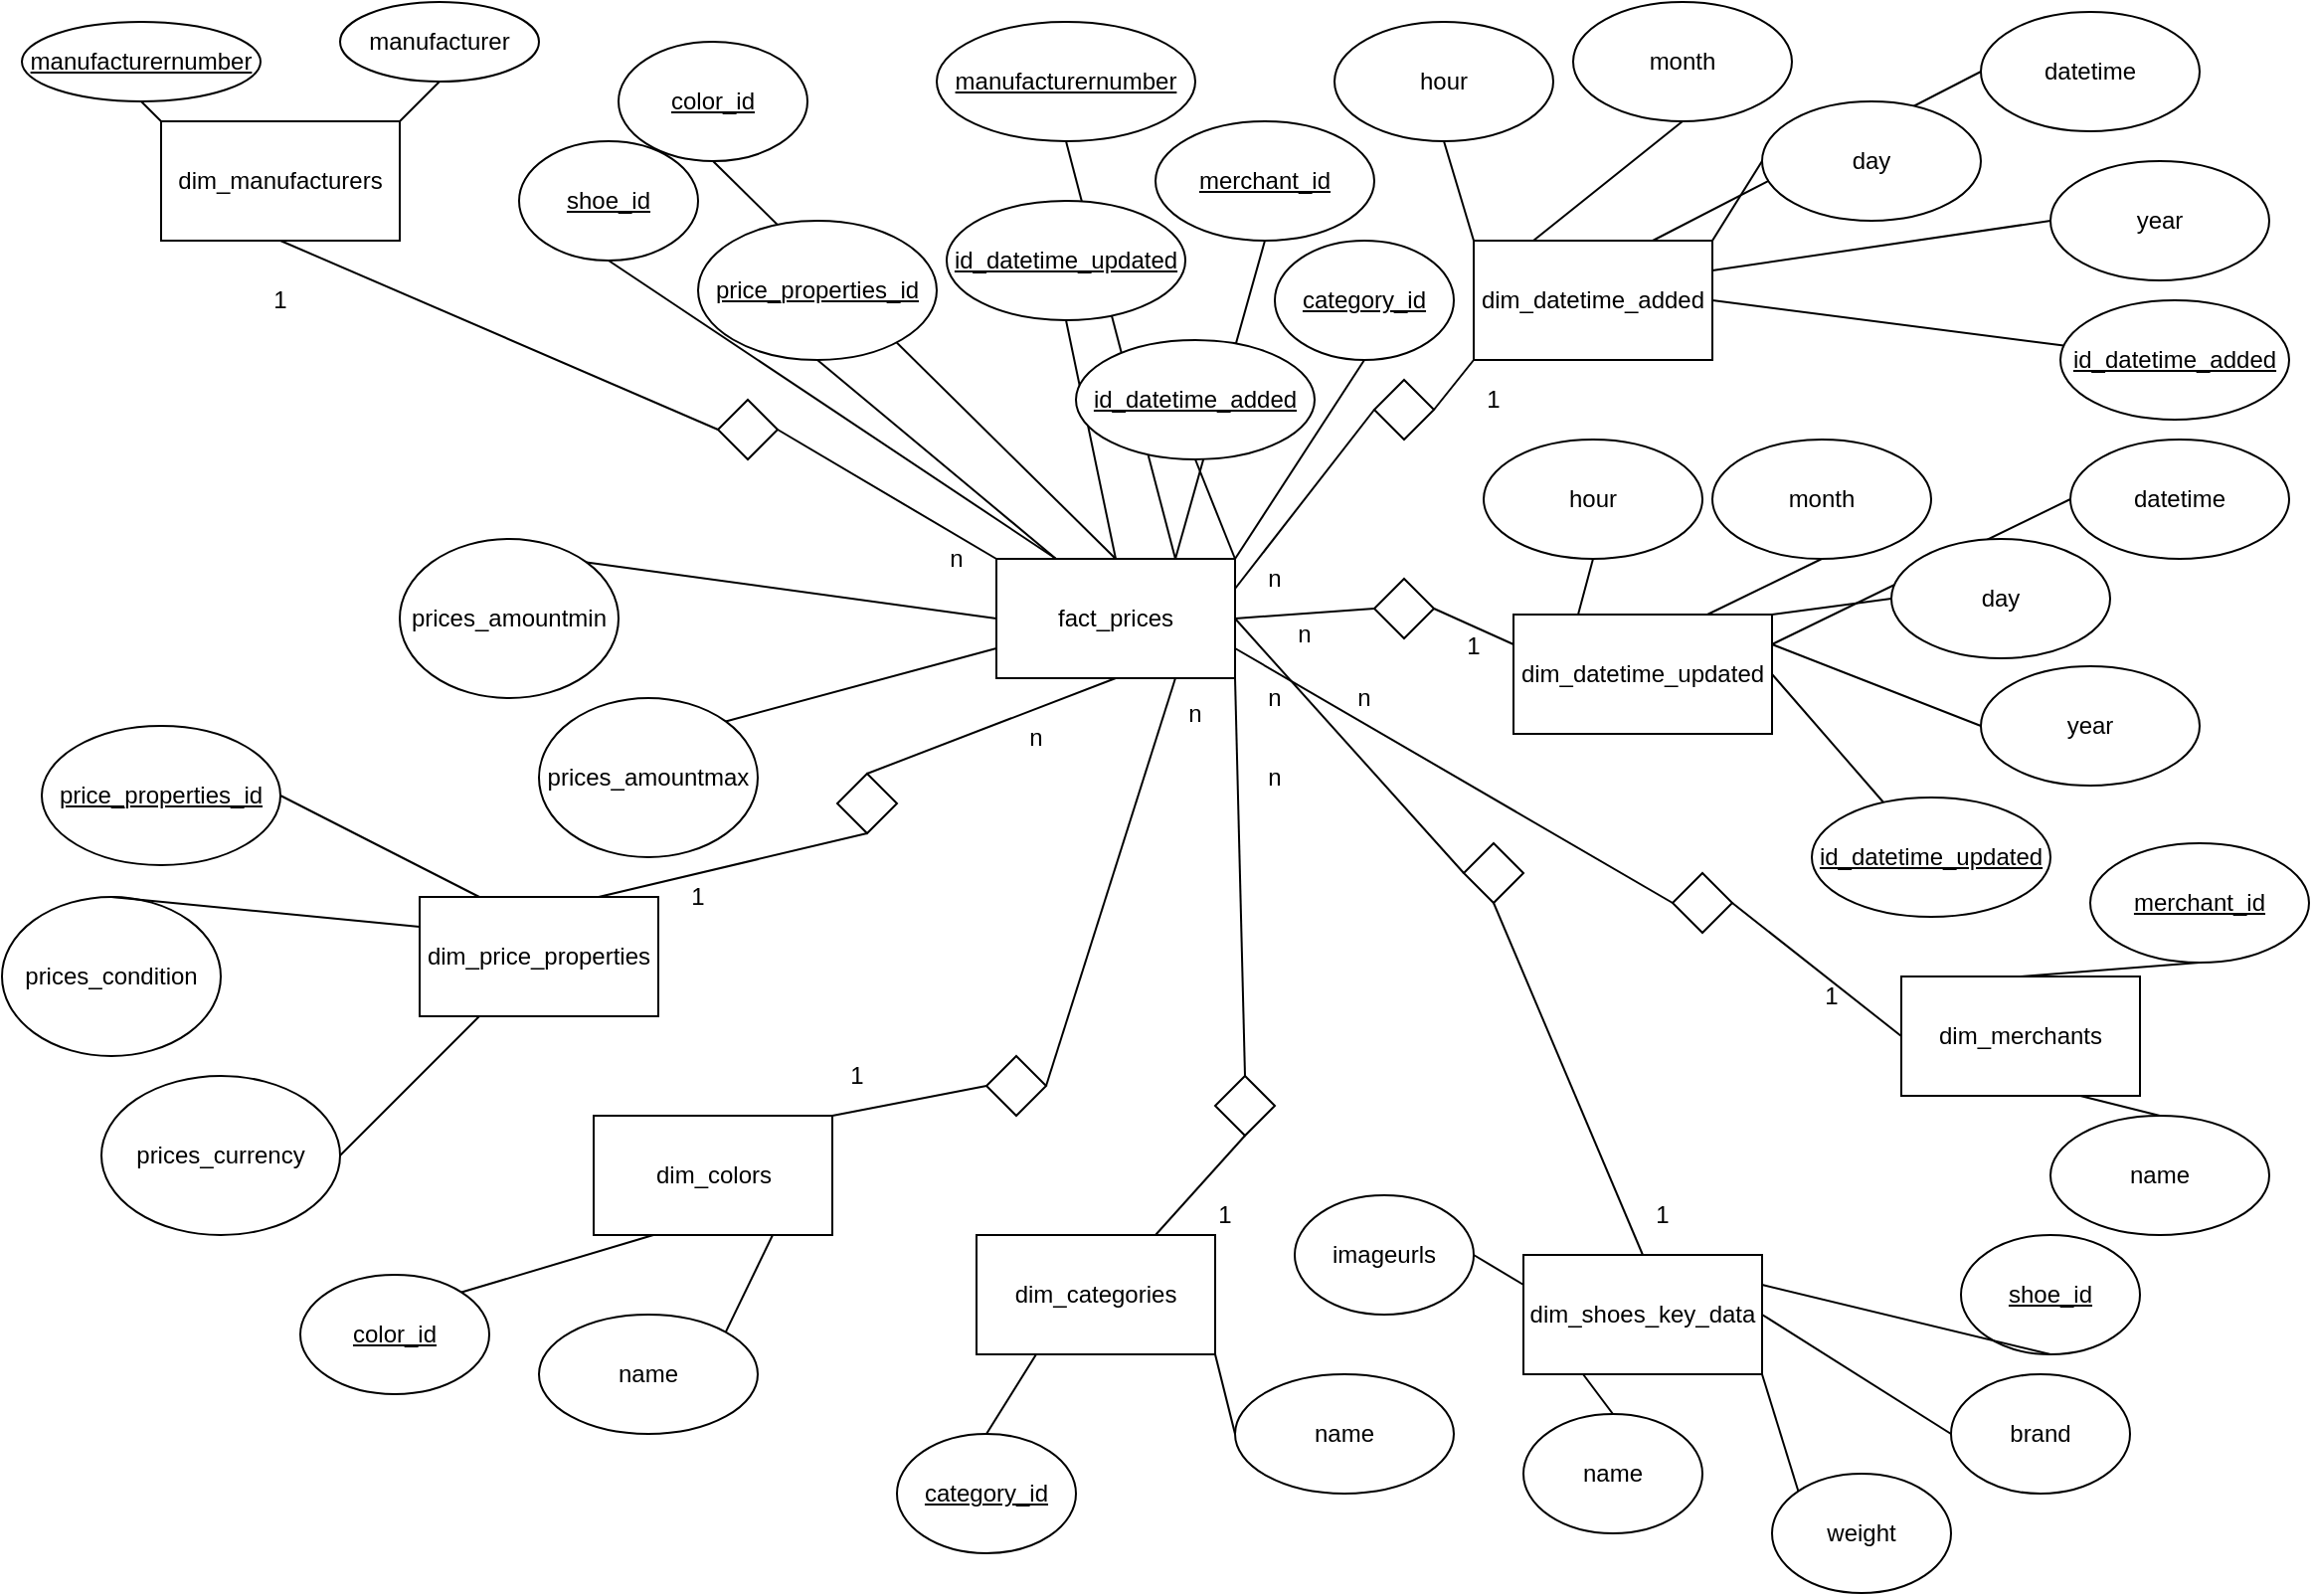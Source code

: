 <mxfile version="17.2.4" type="device"><diagram id="G5-eMCKx-v2R43UTRQHc" name="Seite-1"><mxGraphModel dx="1342" dy="1025" grid="1" gridSize="10" guides="1" tooltips="1" connect="1" arrows="1" fold="1" page="1" pageScale="1" pageWidth="1169" pageHeight="827" math="0" shadow="0"><root><mxCell id="0"/><mxCell id="1" parent="0"/><mxCell id="Bftpo9-n0Jz7RpB1XLd3-3" value="" style="endArrow=none;html=1;entryX=0;entryY=0.5;entryDx=0;entryDy=0;exitX=1;exitY=0.25;exitDx=0;exitDy=0;" edge="1" parent="1" target="Bftpo9-n0Jz7RpB1XLd3-4" source="89u8BPrS_BYqAdpew1-S-1"><mxGeometry width="50" height="50" relative="1" as="geometry"><mxPoint x="877.5" y="345" as="sourcePoint"/><mxPoint x="1082.5" y="320" as="targetPoint"/></mxGeometry></mxCell><mxCell id="Bftpo9-n0Jz7RpB1XLd3-2" value="" style="endArrow=none;html=1;entryX=0;entryY=0.5;entryDx=0;entryDy=0;exitX=0.75;exitY=0;exitDx=0;exitDy=0;" edge="1" parent="1" target="Bftpo9-n0Jz7RpB1XLd3-1" source="UDR4d4buY-KJg0Z06JHz-38"><mxGeometry width="50" height="50" relative="1" as="geometry"><mxPoint x="970" y="85" as="sourcePoint"/><mxPoint x="1035" y="105" as="targetPoint"/></mxGeometry></mxCell><mxCell id="89u8BPrS_BYqAdpew1-S-20" value="" style="endArrow=none;html=1;rounded=0;entryX=0.5;entryY=1;entryDx=0;entryDy=0;exitX=0.5;exitY=0;exitDx=0;exitDy=0;" parent="1" source="UDR4d4buY-KJg0Z06JHz-1" target="89u8BPrS_BYqAdpew1-S-17" edge="1"><mxGeometry width="50" height="50" relative="1" as="geometry"><mxPoint x="960" y="440" as="sourcePoint"/><mxPoint x="1010" y="390" as="targetPoint"/></mxGeometry></mxCell><mxCell id="UDR4d4buY-KJg0Z06JHz-93" value="" style="endArrow=none;html=1;entryX=0.5;entryY=1;entryDx=0;entryDy=0;exitX=0.75;exitY=0;exitDx=0;exitDy=0;" parent="1" source="UDR4d4buY-KJg0Z06JHz-1" target="UDR4d4buY-KJg0Z06JHz-20" edge="1"><mxGeometry width="50" height="50" relative="1" as="geometry"><mxPoint x="720" y="370" as="sourcePoint"/><mxPoint x="770" y="320" as="targetPoint"/></mxGeometry></mxCell><mxCell id="5wCv0b--MJAMVADPDnrX-3" value="" style="endArrow=none;html=1;exitX=0.5;exitY=1;exitDx=0;exitDy=0;entryX=0.75;entryY=0;entryDx=0;entryDy=0;" parent="1" source="UDR4d4buY-KJg0Z06JHz-87" target="UDR4d4buY-KJg0Z06JHz-1" edge="1"><mxGeometry width="50" height="50" relative="1" as="geometry"><mxPoint x="740" y="400" as="sourcePoint"/><mxPoint x="790" y="350" as="targetPoint"/></mxGeometry></mxCell><mxCell id="UDR4d4buY-KJg0Z06JHz-123" value="" style="endArrow=none;html=1;entryX=0.75;entryY=1;entryDx=0;entryDy=0;exitX=1;exitY=0.5;exitDx=0;exitDy=0;" parent="1" source="UDR4d4buY-KJg0Z06JHz-113" target="UDR4d4buY-KJg0Z06JHz-1" edge="1"><mxGeometry width="50" height="50" relative="1" as="geometry"><mxPoint x="750" y="440" as="sourcePoint"/><mxPoint x="800" y="390" as="targetPoint"/></mxGeometry></mxCell><mxCell id="UDR4d4buY-KJg0Z06JHz-104" value="" style="endArrow=none;html=1;entryX=0.5;entryY=1;entryDx=0;entryDy=0;exitX=0.5;exitY=0;exitDx=0;exitDy=0;" parent="1" source="UDR4d4buY-KJg0Z06JHz-1" target="UDR4d4buY-KJg0Z06JHz-80" edge="1"><mxGeometry width="50" height="50" relative="1" as="geometry"><mxPoint x="700" y="350" as="sourcePoint"/><mxPoint x="750" y="300" as="targetPoint"/></mxGeometry></mxCell><mxCell id="UDR4d4buY-KJg0Z06JHz-1" value="fact_prices" style="rounded=0;whiteSpace=wrap;html=1;" parent="1" vertex="1"><mxGeometry x="500" y="290" width="120" height="60" as="geometry"/></mxCell><mxCell id="UDR4d4buY-KJg0Z06JHz-2" value="dim_manufacturers" style="rounded=0;whiteSpace=wrap;html=1;" parent="1" vertex="1"><mxGeometry x="80" y="70" width="120" height="60" as="geometry"/></mxCell><mxCell id="UDR4d4buY-KJg0Z06JHz-3" value="dim_shoes_key_data" style="rounded=0;whiteSpace=wrap;html=1;" parent="1" vertex="1"><mxGeometry x="765" y="640" width="120" height="60" as="geometry"/></mxCell><mxCell id="UDR4d4buY-KJg0Z06JHz-4" value="" style="rhombus;whiteSpace=wrap;html=1;" parent="1" vertex="1"><mxGeometry x="360" y="210" width="30" height="30" as="geometry"/></mxCell><mxCell id="UDR4d4buY-KJg0Z06JHz-5" value="" style="rhombus;whiteSpace=wrap;html=1;" parent="1" vertex="1"><mxGeometry x="735" y="433" width="30" height="30" as="geometry"/></mxCell><mxCell id="UDR4d4buY-KJg0Z06JHz-8" value="" style="endArrow=none;html=1;entryX=0;entryY=0;entryDx=0;entryDy=0;exitX=1;exitY=0.5;exitDx=0;exitDy=0;" parent="1" source="UDR4d4buY-KJg0Z06JHz-4" target="UDR4d4buY-KJg0Z06JHz-1" edge="1"><mxGeometry width="50" height="50" relative="1" as="geometry"><mxPoint x="520" y="520" as="sourcePoint"/><mxPoint x="570" y="470" as="targetPoint"/></mxGeometry></mxCell><mxCell id="UDR4d4buY-KJg0Z06JHz-9" value="" style="endArrow=none;html=1;entryX=0;entryY=0.5;entryDx=0;entryDy=0;exitX=0.5;exitY=1;exitDx=0;exitDy=0;" parent="1" source="UDR4d4buY-KJg0Z06JHz-2" target="UDR4d4buY-KJg0Z06JHz-4" edge="1"><mxGeometry width="50" height="50" relative="1" as="geometry"><mxPoint x="520" y="520" as="sourcePoint"/><mxPoint x="570" y="470" as="targetPoint"/></mxGeometry></mxCell><mxCell id="UDR4d4buY-KJg0Z06JHz-10" value="" style="endArrow=none;html=1;entryX=1;entryY=0.5;entryDx=0;entryDy=0;exitX=0;exitY=0.5;exitDx=0;exitDy=0;" parent="1" source="UDR4d4buY-KJg0Z06JHz-5" target="UDR4d4buY-KJg0Z06JHz-1" edge="1"><mxGeometry width="50" height="50" relative="1" as="geometry"><mxPoint x="520" y="520" as="sourcePoint"/><mxPoint x="570" y="470" as="targetPoint"/></mxGeometry></mxCell><mxCell id="UDR4d4buY-KJg0Z06JHz-11" value="" style="endArrow=none;html=1;entryX=0.5;entryY=1;entryDx=0;entryDy=0;exitX=0.5;exitY=0;exitDx=0;exitDy=0;" parent="1" source="UDR4d4buY-KJg0Z06JHz-3" target="UDR4d4buY-KJg0Z06JHz-5" edge="1"><mxGeometry width="50" height="50" relative="1" as="geometry"><mxPoint x="520" y="520" as="sourcePoint"/><mxPoint x="570" y="470" as="targetPoint"/></mxGeometry></mxCell><mxCell id="UDR4d4buY-KJg0Z06JHz-12" value="n" style="text;html=1;strokeColor=none;fillColor=none;align=center;verticalAlign=middle;whiteSpace=wrap;rounded=0;" parent="1" vertex="1"><mxGeometry x="460" y="280" width="40" height="20" as="geometry"/></mxCell><mxCell id="UDR4d4buY-KJg0Z06JHz-13" value="n" style="text;html=1;strokeColor=none;fillColor=none;align=center;verticalAlign=middle;whiteSpace=wrap;rounded=0;" parent="1" vertex="1"><mxGeometry x="620" y="350" width="40" height="20" as="geometry"/></mxCell><mxCell id="UDR4d4buY-KJg0Z06JHz-14" value="1" style="text;html=1;strokeColor=none;fillColor=none;align=center;verticalAlign=middle;whiteSpace=wrap;rounded=0;" parent="1" vertex="1"><mxGeometry x="815" y="610" width="40" height="20" as="geometry"/></mxCell><mxCell id="UDR4d4buY-KJg0Z06JHz-15" value="1" style="text;html=1;strokeColor=none;fillColor=none;align=center;verticalAlign=middle;whiteSpace=wrap;rounded=0;" parent="1" vertex="1"><mxGeometry x="120" y="150" width="40" height="20" as="geometry"/></mxCell><mxCell id="UDR4d4buY-KJg0Z06JHz-16" value="&lt;u&gt;shoe_id&lt;/u&gt;" style="ellipse;whiteSpace=wrap;html=1;" parent="1" vertex="1"><mxGeometry x="985" y="630" width="90" height="60" as="geometry"/></mxCell><mxCell id="UDR4d4buY-KJg0Z06JHz-17" value="" style="endArrow=none;html=1;entryX=1;entryY=0.25;entryDx=0;entryDy=0;exitX=0.5;exitY=1;exitDx=0;exitDy=0;" parent="1" source="UDR4d4buY-KJg0Z06JHz-16" target="UDR4d4buY-KJg0Z06JHz-3" edge="1"><mxGeometry width="50" height="50" relative="1" as="geometry"><mxPoint x="670" y="350" as="sourcePoint"/><mxPoint x="670" y="300" as="targetPoint"/></mxGeometry></mxCell><mxCell id="UDR4d4buY-KJg0Z06JHz-18" value="brand" style="ellipse;whiteSpace=wrap;html=1;" parent="1" vertex="1"><mxGeometry x="980" y="700" width="90" height="60" as="geometry"/></mxCell><mxCell id="UDR4d4buY-KJg0Z06JHz-19" value="" style="endArrow=none;html=1;entryX=1;entryY=0.5;entryDx=0;entryDy=0;exitX=0;exitY=0.5;exitDx=0;exitDy=0;" parent="1" source="UDR4d4buY-KJg0Z06JHz-18" target="UDR4d4buY-KJg0Z06JHz-3" edge="1"><mxGeometry width="50" height="50" relative="1" as="geometry"><mxPoint x="620" y="550" as="sourcePoint"/><mxPoint x="670" y="500" as="targetPoint"/></mxGeometry></mxCell><mxCell id="UDR4d4buY-KJg0Z06JHz-20" value="&lt;u&gt;manufacturernumber&lt;/u&gt;" style="ellipse;whiteSpace=wrap;html=1;" parent="1" vertex="1"><mxGeometry x="470" y="20" width="130" height="60" as="geometry"/></mxCell><mxCell id="UDR4d4buY-KJg0Z06JHz-21" value="&lt;u&gt;shoe_id&lt;/u&gt;" style="ellipse;whiteSpace=wrap;html=1;" parent="1" vertex="1"><mxGeometry x="260" y="80" width="90" height="60" as="geometry"/></mxCell><mxCell id="UDR4d4buY-KJg0Z06JHz-22" value="" style="endArrow=none;html=1;entryX=0.5;entryY=1;entryDx=0;entryDy=0;exitX=0.25;exitY=0;exitDx=0;exitDy=0;" parent="1" source="UDR4d4buY-KJg0Z06JHz-1" target="UDR4d4buY-KJg0Z06JHz-21" edge="1"><mxGeometry width="50" height="50" relative="1" as="geometry"><mxPoint x="620" y="350" as="sourcePoint"/><mxPoint x="670" y="300" as="targetPoint"/></mxGeometry></mxCell><mxCell id="UDR4d4buY-KJg0Z06JHz-24" value="&lt;u&gt;manufacturernumber&lt;/u&gt;" style="ellipse;whiteSpace=wrap;html=1;" parent="1" vertex="1"><mxGeometry x="10" y="20" width="120" height="40" as="geometry"/></mxCell><mxCell id="UDR4d4buY-KJg0Z06JHz-25" value="" style="endArrow=none;html=1;entryX=0.5;entryY=1;entryDx=0;entryDy=0;exitX=0;exitY=0;exitDx=0;exitDy=0;" parent="1" source="UDR4d4buY-KJg0Z06JHz-2" target="UDR4d4buY-KJg0Z06JHz-24" edge="1"><mxGeometry width="50" height="50" relative="1" as="geometry"><mxPoint x="620" y="250" as="sourcePoint"/><mxPoint x="670" y="200" as="targetPoint"/></mxGeometry></mxCell><mxCell id="UDR4d4buY-KJg0Z06JHz-26" value="manufacturer" style="ellipse;whiteSpace=wrap;html=1;" parent="1" vertex="1"><mxGeometry x="170" y="10" width="100" height="40" as="geometry"/></mxCell><mxCell id="UDR4d4buY-KJg0Z06JHz-27" value="" style="endArrow=none;html=1;entryX=0.5;entryY=1;entryDx=0;entryDy=0;exitX=1;exitY=0;exitDx=0;exitDy=0;" parent="1" source="UDR4d4buY-KJg0Z06JHz-2" target="UDR4d4buY-KJg0Z06JHz-26" edge="1"><mxGeometry width="50" height="50" relative="1" as="geometry"><mxPoint x="620" y="250" as="sourcePoint"/><mxPoint x="670" y="200" as="targetPoint"/></mxGeometry></mxCell><mxCell id="UDR4d4buY-KJg0Z06JHz-28" value="prices_amountmin" style="ellipse;whiteSpace=wrap;html=1;" parent="1" vertex="1"><mxGeometry x="200" y="280" width="110" height="80" as="geometry"/></mxCell><mxCell id="UDR4d4buY-KJg0Z06JHz-29" value="prices_amountmax" style="ellipse;whiteSpace=wrap;html=1;" parent="1" vertex="1"><mxGeometry x="270" y="360" width="110" height="80" as="geometry"/></mxCell><mxCell id="UDR4d4buY-KJg0Z06JHz-30" value="" style="endArrow=none;html=1;entryX=1;entryY=0;entryDx=0;entryDy=0;exitX=0;exitY=0.5;exitDx=0;exitDy=0;" parent="1" source="UDR4d4buY-KJg0Z06JHz-1" target="UDR4d4buY-KJg0Z06JHz-28" edge="1"><mxGeometry width="50" height="50" relative="1" as="geometry"><mxPoint x="620" y="350" as="sourcePoint"/><mxPoint x="670" y="300" as="targetPoint"/></mxGeometry></mxCell><mxCell id="UDR4d4buY-KJg0Z06JHz-32" value="prices_currency" style="ellipse;whiteSpace=wrap;html=1;" parent="1" vertex="1"><mxGeometry x="50" y="550" width="120" height="80" as="geometry"/></mxCell><mxCell id="UDR4d4buY-KJg0Z06JHz-36" value="prices_condition" style="ellipse;whiteSpace=wrap;html=1;" parent="1" vertex="1"><mxGeometry y="460" width="110" height="80" as="geometry"/></mxCell><mxCell id="UDR4d4buY-KJg0Z06JHz-37" value="dim_price_properties" style="rounded=0;whiteSpace=wrap;html=1;" parent="1" vertex="1"><mxGeometry x="210" y="460" width="120" height="60" as="geometry"/></mxCell><mxCell id="UDR4d4buY-KJg0Z06JHz-38" value="dim_datetime_added" style="rounded=0;whiteSpace=wrap;html=1;" parent="1" vertex="1"><mxGeometry x="740" y="130" width="120" height="60" as="geometry"/></mxCell><mxCell id="UDR4d4buY-KJg0Z06JHz-40" value="" style="rhombus;whiteSpace=wrap;html=1;" parent="1" vertex="1"><mxGeometry x="690" y="200" width="30" height="30" as="geometry"/></mxCell><mxCell id="UDR4d4buY-KJg0Z06JHz-41" value="" style="endArrow=none;html=1;entryX=0;entryY=0.5;entryDx=0;entryDy=0;exitX=1;exitY=0.25;exitDx=0;exitDy=0;" parent="1" source="UDR4d4buY-KJg0Z06JHz-1" target="UDR4d4buY-KJg0Z06JHz-40" edge="1"><mxGeometry width="50" height="50" relative="1" as="geometry"><mxPoint x="650" y="300" as="sourcePoint"/><mxPoint x="710" y="360" as="targetPoint"/></mxGeometry></mxCell><mxCell id="UDR4d4buY-KJg0Z06JHz-42" value="" style="endArrow=none;html=1;entryX=0;entryY=1;entryDx=0;entryDy=0;exitX=1;exitY=0.5;exitDx=0;exitDy=0;" parent="1" source="UDR4d4buY-KJg0Z06JHz-40" target="UDR4d4buY-KJg0Z06JHz-38" edge="1"><mxGeometry width="50" height="50" relative="1" as="geometry"><mxPoint x="660" y="410" as="sourcePoint"/><mxPoint x="710" y="360" as="targetPoint"/></mxGeometry></mxCell><mxCell id="UDR4d4buY-KJg0Z06JHz-46" value="" style="endArrow=none;html=1;exitX=0.5;exitY=0;exitDx=0;exitDy=0;entryX=0;entryY=0.25;entryDx=0;entryDy=0;" parent="1" source="UDR4d4buY-KJg0Z06JHz-36" target="UDR4d4buY-KJg0Z06JHz-37" edge="1"><mxGeometry width="50" height="50" relative="1" as="geometry"><mxPoint x="660" y="410" as="sourcePoint"/><mxPoint x="710" y="360" as="targetPoint"/></mxGeometry></mxCell><mxCell id="UDR4d4buY-KJg0Z06JHz-48" value="" style="rhombus;whiteSpace=wrap;html=1;" parent="1" vertex="1"><mxGeometry x="420" y="398" width="30" height="30" as="geometry"/></mxCell><mxCell id="UDR4d4buY-KJg0Z06JHz-50" value="" style="endArrow=none;html=1;exitX=0.5;exitY=0;exitDx=0;exitDy=0;entryX=0.5;entryY=1;entryDx=0;entryDy=0;" parent="1" source="UDR4d4buY-KJg0Z06JHz-48" target="UDR4d4buY-KJg0Z06JHz-1" edge="1"><mxGeometry width="50" height="50" relative="1" as="geometry"><mxPoint x="660" y="410" as="sourcePoint"/><mxPoint x="710" y="360" as="targetPoint"/></mxGeometry></mxCell><mxCell id="UDR4d4buY-KJg0Z06JHz-51" value="" style="endArrow=none;html=1;exitX=0.75;exitY=0;exitDx=0;exitDy=0;entryX=0.5;entryY=1;entryDx=0;entryDy=0;" parent="1" source="UDR4d4buY-KJg0Z06JHz-37" target="UDR4d4buY-KJg0Z06JHz-48" edge="1"><mxGeometry width="50" height="50" relative="1" as="geometry"><mxPoint x="660" y="410" as="sourcePoint"/><mxPoint x="710" y="360" as="targetPoint"/></mxGeometry></mxCell><mxCell id="UDR4d4buY-KJg0Z06JHz-53" value="n" style="text;html=1;strokeColor=none;fillColor=none;align=center;verticalAlign=middle;whiteSpace=wrap;rounded=0;" parent="1" vertex="1"><mxGeometry x="620" y="290" width="40" height="20" as="geometry"/></mxCell><mxCell id="UDR4d4buY-KJg0Z06JHz-56" value="1" style="text;html=1;strokeColor=none;fillColor=none;align=center;verticalAlign=middle;whiteSpace=wrap;rounded=0;" parent="1" vertex="1"><mxGeometry x="730" y="200" width="40" height="20" as="geometry"/></mxCell><mxCell id="UDR4d4buY-KJg0Z06JHz-57" value="1" style="text;html=1;strokeColor=none;fillColor=none;align=center;verticalAlign=middle;whiteSpace=wrap;rounded=0;" parent="1" vertex="1"><mxGeometry x="330" y="450" width="40" height="20" as="geometry"/></mxCell><mxCell id="UDR4d4buY-KJg0Z06JHz-58" value="&lt;u&gt;id_datetime_added&lt;/u&gt;" style="ellipse;whiteSpace=wrap;html=1;" parent="1" vertex="1"><mxGeometry x="540" y="180" width="120" height="60" as="geometry"/></mxCell><mxCell id="UDR4d4buY-KJg0Z06JHz-62" value="hour" style="ellipse;whiteSpace=wrap;html=1;" parent="1" vertex="1"><mxGeometry x="670" y="20" width="110" height="60" as="geometry"/></mxCell><mxCell id="UDR4d4buY-KJg0Z06JHz-64" value="month" style="ellipse;whiteSpace=wrap;html=1;" parent="1" vertex="1"><mxGeometry x="790" y="10" width="110" height="60" as="geometry"/></mxCell><mxCell id="UDR4d4buY-KJg0Z06JHz-65" value="day" style="ellipse;whiteSpace=wrap;html=1;" parent="1" vertex="1"><mxGeometry x="885" y="60" width="110" height="60" as="geometry"/></mxCell><mxCell id="UDR4d4buY-KJg0Z06JHz-66" value="year" style="ellipse;whiteSpace=wrap;html=1;" parent="1" vertex="1"><mxGeometry x="1030" y="90" width="110" height="60" as="geometry"/></mxCell><mxCell id="UDR4d4buY-KJg0Z06JHz-67" value="" style="endArrow=none;html=1;entryX=0.5;entryY=1;entryDx=0;entryDy=0;exitX=0;exitY=0;exitDx=0;exitDy=0;" parent="1" source="UDR4d4buY-KJg0Z06JHz-38" target="UDR4d4buY-KJg0Z06JHz-62" edge="1"><mxGeometry width="50" height="50" relative="1" as="geometry"><mxPoint x="510" y="250" as="sourcePoint"/><mxPoint x="560" y="200" as="targetPoint"/></mxGeometry></mxCell><mxCell id="UDR4d4buY-KJg0Z06JHz-68" value="" style="endArrow=none;html=1;entryX=0.5;entryY=1;entryDx=0;entryDy=0;exitX=0.25;exitY=0;exitDx=0;exitDy=0;" parent="1" source="UDR4d4buY-KJg0Z06JHz-38" target="UDR4d4buY-KJg0Z06JHz-64" edge="1"><mxGeometry width="50" height="50" relative="1" as="geometry"><mxPoint x="770" y="120" as="sourcePoint"/><mxPoint x="560" y="200" as="targetPoint"/></mxGeometry></mxCell><mxCell id="UDR4d4buY-KJg0Z06JHz-69" value="" style="endArrow=none;html=1;entryX=0;entryY=0.5;entryDx=0;entryDy=0;exitX=1;exitY=0;exitDx=0;exitDy=0;" parent="1" source="UDR4d4buY-KJg0Z06JHz-38" target="UDR4d4buY-KJg0Z06JHz-65" edge="1"><mxGeometry width="50" height="50" relative="1" as="geometry"><mxPoint x="860" y="170" as="sourcePoint"/><mxPoint x="925" y="150" as="targetPoint"/></mxGeometry></mxCell><mxCell id="UDR4d4buY-KJg0Z06JHz-70" value="" style="endArrow=none;html=1;entryX=0;entryY=0.5;entryDx=0;entryDy=0;exitX=1;exitY=0.25;exitDx=0;exitDy=0;" parent="1" source="UDR4d4buY-KJg0Z06JHz-38" target="UDR4d4buY-KJg0Z06JHz-66" edge="1"><mxGeometry width="50" height="50" relative="1" as="geometry"><mxPoint x="510" y="250" as="sourcePoint"/><mxPoint x="560" y="200" as="targetPoint"/></mxGeometry></mxCell><mxCell id="UDR4d4buY-KJg0Z06JHz-73" value="&lt;u&gt;id_datetime_added&lt;/u&gt;" style="ellipse;whiteSpace=wrap;html=1;" parent="1" vertex="1"><mxGeometry x="1035" y="160" width="115" height="60" as="geometry"/></mxCell><mxCell id="UDR4d4buY-KJg0Z06JHz-74" value="" style="endArrow=none;html=1;entryX=1;entryY=0.5;entryDx=0;entryDy=0;" parent="1" source="UDR4d4buY-KJg0Z06JHz-73" target="UDR4d4buY-KJg0Z06JHz-38" edge="1"><mxGeometry width="50" height="50" relative="1" as="geometry"><mxPoint x="510" y="370" as="sourcePoint"/><mxPoint x="560" y="320" as="targetPoint"/></mxGeometry></mxCell><mxCell id="UDR4d4buY-KJg0Z06JHz-75" value="&lt;span&gt;&lt;u&gt;price_properties_id&lt;/u&gt;&lt;/span&gt;" style="ellipse;whiteSpace=wrap;html=1;" parent="1" vertex="1"><mxGeometry x="20" y="374" width="120" height="70" as="geometry"/></mxCell><mxCell id="UDR4d4buY-KJg0Z06JHz-76" value="" style="endArrow=none;html=1;exitX=0.25;exitY=0;exitDx=0;exitDy=0;entryX=1;entryY=0.5;entryDx=0;entryDy=0;" parent="1" source="UDR4d4buY-KJg0Z06JHz-37" target="UDR4d4buY-KJg0Z06JHz-75" edge="1"><mxGeometry width="50" height="50" relative="1" as="geometry"><mxPoint x="660" y="410" as="sourcePoint"/><mxPoint x="710" y="360" as="targetPoint"/></mxGeometry></mxCell><mxCell id="UDR4d4buY-KJg0Z06JHz-77" value="name" style="ellipse;whiteSpace=wrap;html=1;" parent="1" vertex="1"><mxGeometry x="765" y="720" width="90" height="60" as="geometry"/></mxCell><mxCell id="UDR4d4buY-KJg0Z06JHz-79" value="" style="endArrow=none;html=1;exitX=0.5;exitY=0;exitDx=0;exitDy=0;entryX=0.25;entryY=1;entryDx=0;entryDy=0;" parent="1" source="UDR4d4buY-KJg0Z06JHz-77" target="UDR4d4buY-KJg0Z06JHz-3" edge="1"><mxGeometry width="50" height="50" relative="1" as="geometry"><mxPoint x="660" y="410" as="sourcePoint"/><mxPoint x="710" y="360" as="targetPoint"/></mxGeometry></mxCell><mxCell id="UDR4d4buY-KJg0Z06JHz-80" value="&lt;u&gt;color_id&lt;/u&gt;" style="ellipse;whiteSpace=wrap;html=1;" parent="1" vertex="1"><mxGeometry x="310" y="30" width="95" height="60" as="geometry"/></mxCell><mxCell id="UDR4d4buY-KJg0Z06JHz-83" value="&lt;u&gt;category_id&lt;/u&gt;" style="ellipse;whiteSpace=wrap;html=1;" parent="1" vertex="1"><mxGeometry x="640" y="130" width="90" height="60" as="geometry"/></mxCell><mxCell id="UDR4d4buY-KJg0Z06JHz-85" value="imageurls" style="ellipse;whiteSpace=wrap;html=1;" parent="1" vertex="1"><mxGeometry x="650" y="610" width="90" height="60" as="geometry"/></mxCell><mxCell id="UDR4d4buY-KJg0Z06JHz-86" value="" style="endArrow=none;html=1;entryX=0;entryY=0.25;entryDx=0;entryDy=0;exitX=1;exitY=0.5;exitDx=0;exitDy=0;" parent="1" source="UDR4d4buY-KJg0Z06JHz-85" target="UDR4d4buY-KJg0Z06JHz-3" edge="1"><mxGeometry width="50" height="50" relative="1" as="geometry"><mxPoint x="660" y="410" as="sourcePoint"/><mxPoint x="710" y="360" as="targetPoint"/></mxGeometry></mxCell><mxCell id="UDR4d4buY-KJg0Z06JHz-87" value="&lt;u&gt;merchant_id&lt;/u&gt;" style="ellipse;whiteSpace=wrap;html=1;" parent="1" vertex="1"><mxGeometry x="580" y="70" width="110" height="60" as="geometry"/></mxCell><mxCell id="UDR4d4buY-KJg0Z06JHz-90" value="weight" style="ellipse;whiteSpace=wrap;html=1;" parent="1" vertex="1"><mxGeometry x="890" y="750" width="90" height="60" as="geometry"/></mxCell><mxCell id="UDR4d4buY-KJg0Z06JHz-91" value="" style="endArrow=none;html=1;entryX=1;entryY=1;entryDx=0;entryDy=0;exitX=0;exitY=0;exitDx=0;exitDy=0;" parent="1" source="UDR4d4buY-KJg0Z06JHz-90" target="UDR4d4buY-KJg0Z06JHz-3" edge="1"><mxGeometry width="50" height="50" relative="1" as="geometry"><mxPoint x="660" y="410" as="sourcePoint"/><mxPoint x="710" y="360" as="targetPoint"/></mxGeometry></mxCell><mxCell id="UDR4d4buY-KJg0Z06JHz-95" value="" style="endArrow=none;html=1;exitX=1;exitY=0.5;exitDx=0;exitDy=0;entryX=0.25;entryY=1;entryDx=0;entryDy=0;" parent="1" source="UDR4d4buY-KJg0Z06JHz-32" target="UDR4d4buY-KJg0Z06JHz-37" edge="1"><mxGeometry width="50" height="50" relative="1" as="geometry"><mxPoint x="720" y="370" as="sourcePoint"/><mxPoint x="770" y="320" as="targetPoint"/></mxGeometry></mxCell><mxCell id="UDR4d4buY-KJg0Z06JHz-52" value="n" style="text;html=1;strokeColor=none;fillColor=none;align=center;verticalAlign=middle;whiteSpace=wrap;rounded=0;" parent="1" vertex="1"><mxGeometry x="500" y="370" width="40" height="20" as="geometry"/></mxCell><mxCell id="UDR4d4buY-KJg0Z06JHz-98" value="" style="endArrow=none;html=1;exitX=1;exitY=0;exitDx=0;exitDy=0;entryX=0;entryY=0.75;entryDx=0;entryDy=0;" parent="1" source="UDR4d4buY-KJg0Z06JHz-29" target="UDR4d4buY-KJg0Z06JHz-1" edge="1"><mxGeometry width="50" height="50" relative="1" as="geometry"><mxPoint x="540" y="400" as="sourcePoint"/><mxPoint x="500" y="350" as="targetPoint"/></mxGeometry></mxCell><mxCell id="UDR4d4buY-KJg0Z06JHz-100" value="dim_merchants" style="rounded=0;whiteSpace=wrap;html=1;" parent="1" vertex="1"><mxGeometry x="955" y="500" width="120" height="60" as="geometry"/></mxCell><mxCell id="UDR4d4buY-KJg0Z06JHz-101" value="dim_colors" style="rounded=0;whiteSpace=wrap;html=1;" parent="1" vertex="1"><mxGeometry x="297.5" y="570" width="120" height="60" as="geometry"/></mxCell><mxCell id="UDR4d4buY-KJg0Z06JHz-102" value="dim_categories" style="rounded=0;whiteSpace=wrap;html=1;" parent="1" vertex="1"><mxGeometry x="490" y="630" width="120" height="60" as="geometry"/></mxCell><mxCell id="UDR4d4buY-KJg0Z06JHz-103" value="" style="endArrow=none;html=1;entryX=0.5;entryY=1;entryDx=0;entryDy=0;exitX=1;exitY=0;exitDx=0;exitDy=0;" parent="1" source="UDR4d4buY-KJg0Z06JHz-1" target="UDR4d4buY-KJg0Z06JHz-83" edge="1"><mxGeometry width="50" height="50" relative="1" as="geometry"><mxPoint x="700" y="350" as="sourcePoint"/><mxPoint x="750" y="300" as="targetPoint"/></mxGeometry></mxCell><mxCell id="UDR4d4buY-KJg0Z06JHz-106" value="&lt;u&gt;merchant_id&lt;/u&gt;" style="ellipse;whiteSpace=wrap;html=1;" parent="1" vertex="1"><mxGeometry x="1050" y="433" width="110" height="60" as="geometry"/></mxCell><mxCell id="UDR4d4buY-KJg0Z06JHz-107" value="name" style="ellipse;whiteSpace=wrap;html=1;" parent="1" vertex="1"><mxGeometry x="1030" y="570" width="110" height="60" as="geometry"/></mxCell><mxCell id="UDR4d4buY-KJg0Z06JHz-108" value="" style="endArrow=none;html=1;entryX=0.5;entryY=1;entryDx=0;entryDy=0;exitX=0.5;exitY=0;exitDx=0;exitDy=0;" parent="1" source="UDR4d4buY-KJg0Z06JHz-100" target="UDR4d4buY-KJg0Z06JHz-106" edge="1"><mxGeometry width="50" height="50" relative="1" as="geometry"><mxPoint x="700" y="350" as="sourcePoint"/><mxPoint x="750" y="300" as="targetPoint"/></mxGeometry></mxCell><mxCell id="UDR4d4buY-KJg0Z06JHz-109" value="" style="endArrow=none;html=1;entryX=0.5;entryY=0;entryDx=0;entryDy=0;exitX=0.75;exitY=1;exitDx=0;exitDy=0;" parent="1" source="UDR4d4buY-KJg0Z06JHz-100" target="UDR4d4buY-KJg0Z06JHz-107" edge="1"><mxGeometry width="50" height="50" relative="1" as="geometry"><mxPoint x="700" y="350" as="sourcePoint"/><mxPoint x="750" y="300" as="targetPoint"/></mxGeometry></mxCell><mxCell id="UDR4d4buY-KJg0Z06JHz-110" value="" style="rhombus;whiteSpace=wrap;html=1;" parent="1" vertex="1"><mxGeometry x="840" y="448" width="30" height="30" as="geometry"/></mxCell><mxCell id="UDR4d4buY-KJg0Z06JHz-112" value="" style="rhombus;whiteSpace=wrap;html=1;" parent="1" vertex="1"><mxGeometry x="610" y="550" width="30" height="30" as="geometry"/></mxCell><mxCell id="UDR4d4buY-KJg0Z06JHz-113" value="" style="rhombus;whiteSpace=wrap;html=1;" parent="1" vertex="1"><mxGeometry x="495" y="540" width="30" height="30" as="geometry"/></mxCell><mxCell id="UDR4d4buY-KJg0Z06JHz-114" value="" style="endArrow=none;html=1;entryX=0;entryY=0.5;entryDx=0;entryDy=0;exitX=1;exitY=0.75;exitDx=0;exitDy=0;" parent="1" source="UDR4d4buY-KJg0Z06JHz-1" target="UDR4d4buY-KJg0Z06JHz-110" edge="1"><mxGeometry width="50" height="50" relative="1" as="geometry"><mxPoint x="660" y="330" as="sourcePoint"/><mxPoint x="750" y="300" as="targetPoint"/></mxGeometry></mxCell><mxCell id="UDR4d4buY-KJg0Z06JHz-116" value="" style="endArrow=none;html=1;entryX=0;entryY=0.5;entryDx=0;entryDy=0;exitX=1;exitY=0.5;exitDx=0;exitDy=0;" parent="1" source="UDR4d4buY-KJg0Z06JHz-110" target="UDR4d4buY-KJg0Z06JHz-100" edge="1"><mxGeometry width="50" height="50" relative="1" as="geometry"><mxPoint x="700" y="350" as="sourcePoint"/><mxPoint x="750" y="300" as="targetPoint"/></mxGeometry></mxCell><mxCell id="UDR4d4buY-KJg0Z06JHz-117" value="n" style="text;html=1;strokeColor=none;fillColor=none;align=center;verticalAlign=middle;whiteSpace=wrap;rounded=0;" parent="1" vertex="1"><mxGeometry x="665" y="350" width="40" height="20" as="geometry"/></mxCell><mxCell id="UDR4d4buY-KJg0Z06JHz-120" value="1" style="text;html=1;strokeColor=none;fillColor=none;align=center;verticalAlign=middle;whiteSpace=wrap;rounded=0;" parent="1" vertex="1"><mxGeometry x="900" y="500" width="40" height="20" as="geometry"/></mxCell><mxCell id="UDR4d4buY-KJg0Z06JHz-121" value="" style="endArrow=none;html=1;entryX=1;entryY=1;entryDx=0;entryDy=0;exitX=0.5;exitY=0;exitDx=0;exitDy=0;" parent="1" source="UDR4d4buY-KJg0Z06JHz-112" target="UDR4d4buY-KJg0Z06JHz-1" edge="1"><mxGeometry width="50" height="50" relative="1" as="geometry"><mxPoint x="750" y="440" as="sourcePoint"/><mxPoint x="800" y="390" as="targetPoint"/></mxGeometry></mxCell><mxCell id="UDR4d4buY-KJg0Z06JHz-122" value="" style="endArrow=none;html=1;entryX=0.5;entryY=1;entryDx=0;entryDy=0;exitX=0.75;exitY=0;exitDx=0;exitDy=0;" parent="1" source="UDR4d4buY-KJg0Z06JHz-102" target="UDR4d4buY-KJg0Z06JHz-112" edge="1"><mxGeometry width="50" height="50" relative="1" as="geometry"><mxPoint x="750" y="440" as="sourcePoint"/><mxPoint x="800" y="390" as="targetPoint"/></mxGeometry></mxCell><mxCell id="UDR4d4buY-KJg0Z06JHz-124" value="" style="endArrow=none;html=1;entryX=1;entryY=0;entryDx=0;entryDy=0;exitX=0;exitY=0.5;exitDx=0;exitDy=0;" parent="1" source="UDR4d4buY-KJg0Z06JHz-113" target="UDR4d4buY-KJg0Z06JHz-101" edge="1"><mxGeometry width="50" height="50" relative="1" as="geometry"><mxPoint x="750" y="440" as="sourcePoint"/><mxPoint x="800" y="390" as="targetPoint"/></mxGeometry></mxCell><mxCell id="UDR4d4buY-KJg0Z06JHz-125" value="n" style="text;html=1;strokeColor=none;fillColor=none;align=center;verticalAlign=middle;whiteSpace=wrap;rounded=0;" parent="1" vertex="1"><mxGeometry x="620" y="390" width="40" height="20" as="geometry"/></mxCell><mxCell id="UDR4d4buY-KJg0Z06JHz-127" value="n" style="text;html=1;strokeColor=none;fillColor=none;align=center;verticalAlign=middle;whiteSpace=wrap;rounded=0;" parent="1" vertex="1"><mxGeometry x="580" y="358" width="40" height="20" as="geometry"/></mxCell><mxCell id="UDR4d4buY-KJg0Z06JHz-129" value="1" style="text;html=1;strokeColor=none;fillColor=none;align=center;verticalAlign=middle;whiteSpace=wrap;rounded=0;" parent="1" vertex="1"><mxGeometry x="410" y="540" width="40" height="20" as="geometry"/></mxCell><mxCell id="UDR4d4buY-KJg0Z06JHz-130" value="1" style="text;html=1;strokeColor=none;fillColor=none;align=center;verticalAlign=middle;whiteSpace=wrap;rounded=0;" parent="1" vertex="1"><mxGeometry x="595" y="610" width="40" height="20" as="geometry"/></mxCell><mxCell id="UDR4d4buY-KJg0Z06JHz-131" value="name" style="ellipse;whiteSpace=wrap;html=1;" parent="1" vertex="1"><mxGeometry x="620" y="700" width="110" height="60" as="geometry"/></mxCell><mxCell id="UDR4d4buY-KJg0Z06JHz-132" value="&lt;u&gt;category_id&lt;/u&gt;" style="ellipse;whiteSpace=wrap;html=1;" parent="1" vertex="1"><mxGeometry x="450" y="730" width="90" height="60" as="geometry"/></mxCell><mxCell id="UDR4d4buY-KJg0Z06JHz-133" value="&lt;u&gt;color_id&lt;/u&gt;" style="ellipse;whiteSpace=wrap;html=1;" parent="1" vertex="1"><mxGeometry x="150" y="650" width="95" height="60" as="geometry"/></mxCell><mxCell id="UDR4d4buY-KJg0Z06JHz-134" value="name" style="ellipse;whiteSpace=wrap;html=1;" parent="1" vertex="1"><mxGeometry x="270" y="670" width="110" height="60" as="geometry"/></mxCell><mxCell id="UDR4d4buY-KJg0Z06JHz-135" value="" style="endArrow=none;html=1;entryX=0;entryY=0.5;entryDx=0;entryDy=0;exitX=1;exitY=1;exitDx=0;exitDy=0;" parent="1" source="UDR4d4buY-KJg0Z06JHz-102" target="UDR4d4buY-KJg0Z06JHz-131" edge="1"><mxGeometry width="50" height="50" relative="1" as="geometry"><mxPoint x="430" y="450" as="sourcePoint"/><mxPoint x="480" y="400" as="targetPoint"/></mxGeometry></mxCell><mxCell id="UDR4d4buY-KJg0Z06JHz-136" value="" style="endArrow=none;html=1;entryX=0.25;entryY=1;entryDx=0;entryDy=0;exitX=0.5;exitY=0;exitDx=0;exitDy=0;" parent="1" source="UDR4d4buY-KJg0Z06JHz-132" target="UDR4d4buY-KJg0Z06JHz-102" edge="1"><mxGeometry width="50" height="50" relative="1" as="geometry"><mxPoint x="430" y="450" as="sourcePoint"/><mxPoint x="480" y="400" as="targetPoint"/></mxGeometry></mxCell><mxCell id="UDR4d4buY-KJg0Z06JHz-137" value="" style="endArrow=none;html=1;entryX=0.75;entryY=1;entryDx=0;entryDy=0;exitX=1;exitY=0;exitDx=0;exitDy=0;" parent="1" source="UDR4d4buY-KJg0Z06JHz-134" target="UDR4d4buY-KJg0Z06JHz-101" edge="1"><mxGeometry width="50" height="50" relative="1" as="geometry"><mxPoint x="430" y="450" as="sourcePoint"/><mxPoint x="480" y="400" as="targetPoint"/></mxGeometry></mxCell><mxCell id="UDR4d4buY-KJg0Z06JHz-138" value="" style="endArrow=none;html=1;entryX=0.25;entryY=1;entryDx=0;entryDy=0;exitX=1;exitY=0;exitDx=0;exitDy=0;" parent="1" source="UDR4d4buY-KJg0Z06JHz-133" target="UDR4d4buY-KJg0Z06JHz-101" edge="1"><mxGeometry width="50" height="50" relative="1" as="geometry"><mxPoint x="430" y="450" as="sourcePoint"/><mxPoint x="480" y="400" as="targetPoint"/></mxGeometry></mxCell><mxCell id="UDR4d4buY-KJg0Z06JHz-71" value="&lt;span&gt;&lt;u&gt;price_properties_id&lt;/u&gt;&lt;/span&gt;" style="ellipse;whiteSpace=wrap;html=1;" parent="1" vertex="1"><mxGeometry x="350" y="120" width="120" height="70" as="geometry"/></mxCell><mxCell id="5wCv0b--MJAMVADPDnrX-5" value="" style="endArrow=none;html=1;entryX=0.5;entryY=1;entryDx=0;entryDy=0;exitX=0.25;exitY=0;exitDx=0;exitDy=0;" parent="1" source="UDR4d4buY-KJg0Z06JHz-1" target="UDR4d4buY-KJg0Z06JHz-71" edge="1"><mxGeometry width="50" height="50" relative="1" as="geometry"><mxPoint x="530" y="290" as="sourcePoint"/><mxPoint x="357.5" y="70" as="targetPoint"/></mxGeometry></mxCell><mxCell id="89u8BPrS_BYqAdpew1-S-1" value="dim_datetime_updated" style="rounded=0;whiteSpace=wrap;html=1;" parent="1" vertex="1"><mxGeometry x="760" y="318" width="130" height="60" as="geometry"/></mxCell><mxCell id="89u8BPrS_BYqAdpew1-S-2" value="" style="rhombus;whiteSpace=wrap;html=1;" parent="1" vertex="1"><mxGeometry x="690" y="300" width="30" height="30" as="geometry"/></mxCell><mxCell id="89u8BPrS_BYqAdpew1-S-3" value="" style="endArrow=none;html=1;entryX=0;entryY=0.5;entryDx=0;entryDy=0;exitX=1;exitY=0.5;exitDx=0;exitDy=0;" parent="1" source="UDR4d4buY-KJg0Z06JHz-1" target="89u8BPrS_BYqAdpew1-S-2" edge="1"><mxGeometry width="50" height="50" relative="1" as="geometry"><mxPoint x="640" y="493" as="sourcePoint"/><mxPoint x="730" y="548" as="targetPoint"/></mxGeometry></mxCell><mxCell id="89u8BPrS_BYqAdpew1-S-4" value="" style="endArrow=none;html=1;entryX=0;entryY=0.25;entryDx=0;entryDy=0;exitX=1;exitY=0.5;exitDx=0;exitDy=0;" parent="1" source="89u8BPrS_BYqAdpew1-S-2" target="89u8BPrS_BYqAdpew1-S-1" edge="1"><mxGeometry width="50" height="50" relative="1" as="geometry"><mxPoint x="680" y="598" as="sourcePoint"/><mxPoint x="730" y="548" as="targetPoint"/></mxGeometry></mxCell><mxCell id="89u8BPrS_BYqAdpew1-S-5" value="hour" style="ellipse;whiteSpace=wrap;html=1;" parent="1" vertex="1"><mxGeometry x="745" y="230" width="110" height="60" as="geometry"/></mxCell><mxCell id="89u8BPrS_BYqAdpew1-S-6" value="month" style="ellipse;whiteSpace=wrap;html=1;" parent="1" vertex="1"><mxGeometry x="860" y="230" width="110" height="60" as="geometry"/></mxCell><mxCell id="89u8BPrS_BYqAdpew1-S-7" value="day" style="ellipse;whiteSpace=wrap;html=1;" parent="1" vertex="1"><mxGeometry x="950" y="280" width="110" height="60" as="geometry"/></mxCell><mxCell id="89u8BPrS_BYqAdpew1-S-8" value="year" style="ellipse;whiteSpace=wrap;html=1;" parent="1" vertex="1"><mxGeometry x="995" y="344" width="110" height="60" as="geometry"/></mxCell><mxCell id="89u8BPrS_BYqAdpew1-S-9" value="" style="endArrow=none;html=1;entryX=0.5;entryY=1;entryDx=0;entryDy=0;exitX=0.25;exitY=0;exitDx=0;exitDy=0;" parent="1" source="89u8BPrS_BYqAdpew1-S-1" target="89u8BPrS_BYqAdpew1-S-5" edge="1"><mxGeometry width="50" height="50" relative="1" as="geometry"><mxPoint x="530" y="438" as="sourcePoint"/><mxPoint x="580" y="388" as="targetPoint"/></mxGeometry></mxCell><mxCell id="89u8BPrS_BYqAdpew1-S-10" value="" style="endArrow=none;html=1;entryX=0.5;entryY=1;entryDx=0;entryDy=0;exitX=0.75;exitY=0;exitDx=0;exitDy=0;" parent="1" source="89u8BPrS_BYqAdpew1-S-1" target="89u8BPrS_BYqAdpew1-S-6" edge="1"><mxGeometry width="50" height="50" relative="1" as="geometry"><mxPoint x="790" y="308" as="sourcePoint"/><mxPoint x="580" y="388" as="targetPoint"/></mxGeometry></mxCell><mxCell id="89u8BPrS_BYqAdpew1-S-11" value="" style="endArrow=none;html=1;entryX=0;entryY=0.5;entryDx=0;entryDy=0;exitX=1;exitY=0;exitDx=0;exitDy=0;" parent="1" source="89u8BPrS_BYqAdpew1-S-1" target="89u8BPrS_BYqAdpew1-S-7" edge="1"><mxGeometry width="50" height="50" relative="1" as="geometry"><mxPoint x="880" y="358" as="sourcePoint"/><mxPoint x="945" y="338" as="targetPoint"/></mxGeometry></mxCell><mxCell id="89u8BPrS_BYqAdpew1-S-12" value="" style="endArrow=none;html=1;entryX=0;entryY=0.5;entryDx=0;entryDy=0;exitX=1;exitY=0.25;exitDx=0;exitDy=0;" parent="1" source="89u8BPrS_BYqAdpew1-S-1" target="89u8BPrS_BYqAdpew1-S-8" edge="1"><mxGeometry width="50" height="50" relative="1" as="geometry"><mxPoint x="530" y="438" as="sourcePoint"/><mxPoint x="580" y="388" as="targetPoint"/></mxGeometry></mxCell><mxCell id="89u8BPrS_BYqAdpew1-S-13" value="&lt;u&gt;id_datetime_updated&lt;/u&gt;" style="ellipse;whiteSpace=wrap;html=1;" parent="1" vertex="1"><mxGeometry x="910" y="410" width="120" height="60" as="geometry"/></mxCell><mxCell id="89u8BPrS_BYqAdpew1-S-14" value="" style="endArrow=none;html=1;entryX=1;entryY=0.5;entryDx=0;entryDy=0;" parent="1" source="89u8BPrS_BYqAdpew1-S-13" target="89u8BPrS_BYqAdpew1-S-1" edge="1"><mxGeometry width="50" height="50" relative="1" as="geometry"><mxPoint x="530" y="558" as="sourcePoint"/><mxPoint x="580" y="508" as="targetPoint"/></mxGeometry></mxCell><mxCell id="89u8BPrS_BYqAdpew1-S-15" value="n" style="text;html=1;strokeColor=none;fillColor=none;align=center;verticalAlign=middle;whiteSpace=wrap;rounded=0;" parent="1" vertex="1"><mxGeometry x="635" y="318" width="40" height="20" as="geometry"/></mxCell><mxCell id="89u8BPrS_BYqAdpew1-S-16" value="1" style="text;html=1;strokeColor=none;fillColor=none;align=center;verticalAlign=middle;whiteSpace=wrap;rounded=0;" parent="1" vertex="1"><mxGeometry x="720" y="324" width="40" height="20" as="geometry"/></mxCell><mxCell id="89u8BPrS_BYqAdpew1-S-17" value="&lt;u&gt;id_datetime_updated&lt;/u&gt;" style="ellipse;whiteSpace=wrap;html=1;" parent="1" vertex="1"><mxGeometry x="475" y="110" width="120" height="60" as="geometry"/></mxCell><mxCell id="89u8BPrS_BYqAdpew1-S-19" value="" style="endArrow=none;html=1;rounded=0;entryX=0.5;entryY=1;entryDx=0;entryDy=0;exitX=1;exitY=0;exitDx=0;exitDy=0;" parent="1" source="UDR4d4buY-KJg0Z06JHz-1" target="UDR4d4buY-KJg0Z06JHz-58" edge="1"><mxGeometry width="50" height="50" relative="1" as="geometry"><mxPoint x="960" y="440" as="sourcePoint"/><mxPoint x="1010" y="390" as="targetPoint"/></mxGeometry></mxCell><mxCell id="Bftpo9-n0Jz7RpB1XLd3-1" value="datetime" style="ellipse;whiteSpace=wrap;html=1;" vertex="1" parent="1"><mxGeometry x="995" y="15" width="110" height="60" as="geometry"/></mxCell><mxCell id="Bftpo9-n0Jz7RpB1XLd3-4" value="datetime" style="ellipse;whiteSpace=wrap;html=1;" vertex="1" parent="1"><mxGeometry x="1040" y="230" width="110" height="60" as="geometry"/></mxCell></root></mxGraphModel></diagram></mxfile>